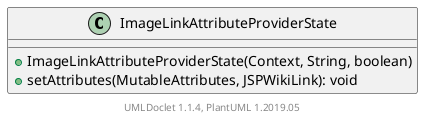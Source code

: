 @startuml

    class ImageLinkAttributeProviderState [[ImageLinkAttributeProviderState.html]] {
        +ImageLinkAttributeProviderState(Context, String, boolean)
        +setAttributes(MutableAttributes, JSPWikiLink): void
    }


    center footer UMLDoclet 1.1.4, PlantUML 1.2019.05
@enduml
